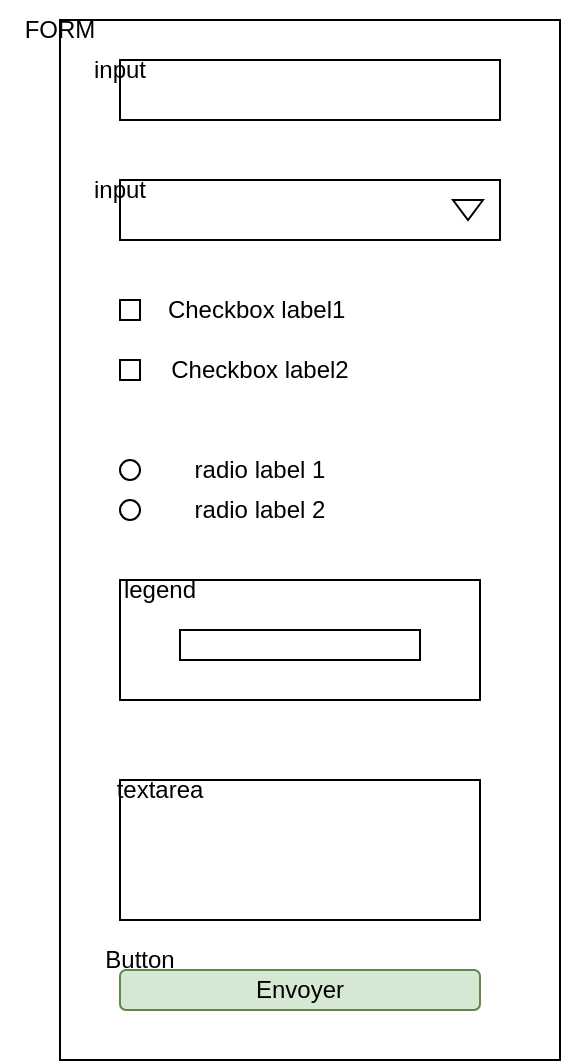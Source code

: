 <mxfile version="20.8.16" type="device"><diagram name="Page-1" id="K7-METkO1XROtBm7gcy2"><mxGraphModel dx="676" dy="655" grid="1" gridSize="10" guides="1" tooltips="1" connect="1" arrows="1" fold="1" page="1" pageScale="1" pageWidth="827" pageHeight="1169" math="0" shadow="0"><root><mxCell id="0"/><mxCell id="1" parent="0"/><mxCell id="wqt7VuLrQPrdyjReh5np-1" value="" style="rounded=0;whiteSpace=wrap;html=1;" vertex="1" parent="1"><mxGeometry x="210" y="100" width="250" height="520" as="geometry"/></mxCell><mxCell id="wqt7VuLrQPrdyjReh5np-2" value="FORM" style="text;html=1;strokeColor=none;fillColor=none;align=center;verticalAlign=middle;whiteSpace=wrap;rounded=0;" vertex="1" parent="1"><mxGeometry x="180" y="90" width="60" height="30" as="geometry"/></mxCell><mxCell id="wqt7VuLrQPrdyjReh5np-3" value="" style="rounded=0;whiteSpace=wrap;html=1;" vertex="1" parent="1"><mxGeometry x="240" y="120" width="190" height="30" as="geometry"/></mxCell><mxCell id="wqt7VuLrQPrdyjReh5np-4" value="" style="rounded=0;whiteSpace=wrap;html=1;" vertex="1" parent="1"><mxGeometry x="240" y="180" width="190" height="30" as="geometry"/></mxCell><mxCell id="wqt7VuLrQPrdyjReh5np-5" value="input" style="text;html=1;strokeColor=none;fillColor=none;align=center;verticalAlign=middle;whiteSpace=wrap;rounded=0;" vertex="1" parent="1"><mxGeometry x="210" y="110" width="60" height="30" as="geometry"/></mxCell><mxCell id="wqt7VuLrQPrdyjReh5np-6" value="input" style="text;html=1;strokeColor=none;fillColor=none;align=center;verticalAlign=middle;whiteSpace=wrap;rounded=0;" vertex="1" parent="1"><mxGeometry x="210" y="170" width="60" height="30" as="geometry"/></mxCell><mxCell id="wqt7VuLrQPrdyjReh5np-8" value="" style="triangle;html=1;whiteSpace=wrap;rotation=90;" vertex="1" parent="1"><mxGeometry x="409" y="187.5" width="10" height="15" as="geometry"/></mxCell><mxCell id="wqt7VuLrQPrdyjReh5np-11" value="" style="rounded=0;whiteSpace=wrap;html=1;" vertex="1" parent="1"><mxGeometry x="240" y="270" width="10" height="10" as="geometry"/></mxCell><mxCell id="wqt7VuLrQPrdyjReh5np-12" value="" style="rounded=0;whiteSpace=wrap;html=1;" vertex="1" parent="1"><mxGeometry x="240" y="240" width="10" height="10" as="geometry"/></mxCell><mxCell id="wqt7VuLrQPrdyjReh5np-16" value="Checkbox label1&amp;nbsp;" style="text;html=1;strokeColor=none;fillColor=none;align=center;verticalAlign=middle;whiteSpace=wrap;rounded=0;" vertex="1" parent="1"><mxGeometry x="250" y="240" width="120" height="10" as="geometry"/></mxCell><mxCell id="wqt7VuLrQPrdyjReh5np-17" value="Checkbox label2" style="text;html=1;strokeColor=none;fillColor=none;align=center;verticalAlign=middle;whiteSpace=wrap;rounded=0;" vertex="1" parent="1"><mxGeometry x="250" y="270" width="120" height="10" as="geometry"/></mxCell><mxCell id="wqt7VuLrQPrdyjReh5np-21" value="" style="ellipse;whiteSpace=wrap;html=1;aspect=fixed;" vertex="1" parent="1"><mxGeometry x="240" y="320" width="10" height="10" as="geometry"/></mxCell><mxCell id="wqt7VuLrQPrdyjReh5np-22" value="radio label 1" style="text;html=1;strokeColor=none;fillColor=none;align=center;verticalAlign=middle;whiteSpace=wrap;rounded=0;" vertex="1" parent="1"><mxGeometry x="260" y="320" width="100" height="10" as="geometry"/></mxCell><mxCell id="wqt7VuLrQPrdyjReh5np-23" value="radio label 2" style="text;html=1;strokeColor=none;fillColor=none;align=center;verticalAlign=middle;whiteSpace=wrap;rounded=0;" vertex="1" parent="1"><mxGeometry x="250" y="340" width="120" height="10" as="geometry"/></mxCell><mxCell id="wqt7VuLrQPrdyjReh5np-25" value="" style="ellipse;whiteSpace=wrap;html=1;aspect=fixed;" vertex="1" parent="1"><mxGeometry x="240" y="340" width="10" height="10" as="geometry"/></mxCell><mxCell id="wqt7VuLrQPrdyjReh5np-26" value="" style="rounded=0;whiteSpace=wrap;html=1;" vertex="1" parent="1"><mxGeometry x="240" y="380" width="180" height="60" as="geometry"/></mxCell><mxCell id="wqt7VuLrQPrdyjReh5np-27" value="" style="rounded=0;whiteSpace=wrap;html=1;" vertex="1" parent="1"><mxGeometry x="270" y="405" width="120" height="15" as="geometry"/></mxCell><mxCell id="wqt7VuLrQPrdyjReh5np-28" value="legend" style="text;html=1;strokeColor=none;fillColor=none;align=center;verticalAlign=middle;whiteSpace=wrap;rounded=0;" vertex="1" parent="1"><mxGeometry x="230" y="370" width="60" height="30" as="geometry"/></mxCell><mxCell id="wqt7VuLrQPrdyjReh5np-29" value="" style="rounded=0;whiteSpace=wrap;html=1;" vertex="1" parent="1"><mxGeometry x="240" y="480" width="180" height="70" as="geometry"/></mxCell><mxCell id="wqt7VuLrQPrdyjReh5np-30" value="textarea" style="text;html=1;strokeColor=none;fillColor=none;align=center;verticalAlign=middle;whiteSpace=wrap;rounded=0;" vertex="1" parent="1"><mxGeometry x="230" y="470" width="60" height="30" as="geometry"/></mxCell><mxCell id="wqt7VuLrQPrdyjReh5np-31" value="Envoyer" style="rounded=1;whiteSpace=wrap;html=1;fillColor=#d5e8d4;strokeColor=#62874D;" vertex="1" parent="1"><mxGeometry x="240" y="575" width="180" height="20" as="geometry"/></mxCell><mxCell id="wqt7VuLrQPrdyjReh5np-32" value="Button" style="text;html=1;strokeColor=none;fillColor=none;align=center;verticalAlign=middle;whiteSpace=wrap;rounded=0;" vertex="1" parent="1"><mxGeometry x="220" y="555" width="60" height="30" as="geometry"/></mxCell></root></mxGraphModel></diagram></mxfile>
